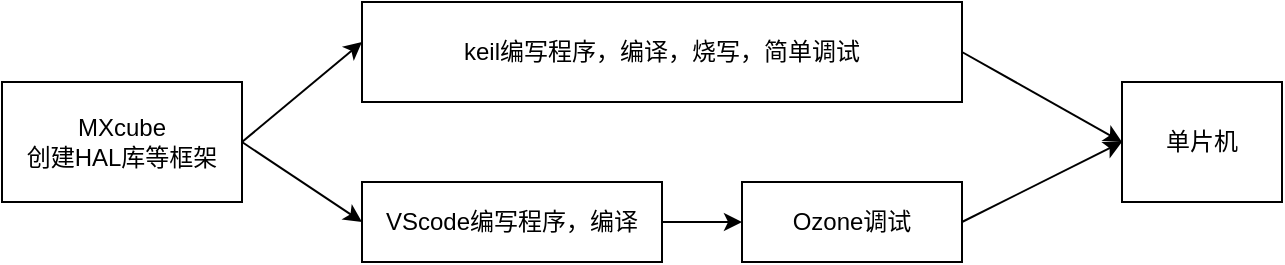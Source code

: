 <mxfile>
    <diagram id="CnK6hegkxhs_0blS11hd" name="第 1 页">
        <mxGraphModel dx="917" dy="520" grid="1" gridSize="10" guides="1" tooltips="1" connect="1" arrows="1" fold="1" page="1" pageScale="1" pageWidth="827" pageHeight="1169" math="0" shadow="0">
            <root>
                <mxCell id="0"/>
                <mxCell id="1" parent="0"/>
                <mxCell id="3" value="MXcube&lt;br&gt;创建HAL库等框架" style="rounded=0;whiteSpace=wrap;html=1;" vertex="1" parent="1">
                    <mxGeometry x="60" y="220" width="120" height="60" as="geometry"/>
                </mxCell>
                <mxCell id="5" value="" style="endArrow=classic;html=1;exitX=1;exitY=0.5;exitDx=0;exitDy=0;" edge="1" parent="1" source="3">
                    <mxGeometry width="50" height="50" relative="1" as="geometry">
                        <mxPoint x="390" y="280" as="sourcePoint"/>
                        <mxPoint x="240" y="200" as="targetPoint"/>
                    </mxGeometry>
                </mxCell>
                <mxCell id="6" value="" style="endArrow=classic;html=1;exitX=1;exitY=0.5;exitDx=0;exitDy=0;" edge="1" parent="1" source="3">
                    <mxGeometry width="50" height="50" relative="1" as="geometry">
                        <mxPoint x="390" y="280" as="sourcePoint"/>
                        <mxPoint x="240" y="290" as="targetPoint"/>
                    </mxGeometry>
                </mxCell>
                <mxCell id="7" value="keil编写程序，编译，烧写，简单调试" style="rounded=0;whiteSpace=wrap;html=1;" vertex="1" parent="1">
                    <mxGeometry x="240" y="180" width="300" height="50" as="geometry"/>
                </mxCell>
                <mxCell id="8" value="VScode编写程序，编译" style="rounded=0;whiteSpace=wrap;html=1;" vertex="1" parent="1">
                    <mxGeometry x="240" y="270" width="150" height="40" as="geometry"/>
                </mxCell>
                <mxCell id="9" value="" style="endArrow=classic;html=1;exitX=1;exitY=0.5;exitDx=0;exitDy=0;" edge="1" parent="1" source="8">
                    <mxGeometry width="50" height="50" relative="1" as="geometry">
                        <mxPoint x="390" y="260" as="sourcePoint"/>
                        <mxPoint x="430" y="290" as="targetPoint"/>
                        <Array as="points">
                            <mxPoint x="430" y="290"/>
                        </Array>
                    </mxGeometry>
                </mxCell>
                <mxCell id="10" value="Ozone调试" style="rounded=0;whiteSpace=wrap;html=1;" vertex="1" parent="1">
                    <mxGeometry x="430" y="270" width="110" height="40" as="geometry"/>
                </mxCell>
                <mxCell id="11" value="" style="endArrow=classic;html=1;exitX=1;exitY=0.5;exitDx=0;exitDy=0;" edge="1" parent="1" source="10">
                    <mxGeometry width="50" height="50" relative="1" as="geometry">
                        <mxPoint x="390" y="260" as="sourcePoint"/>
                        <mxPoint x="620" y="250" as="targetPoint"/>
                    </mxGeometry>
                </mxCell>
                <mxCell id="12" value="" style="endArrow=classic;html=1;exitX=1;exitY=0.5;exitDx=0;exitDy=0;" edge="1" parent="1" source="7">
                    <mxGeometry width="50" height="50" relative="1" as="geometry">
                        <mxPoint x="390" y="260" as="sourcePoint"/>
                        <mxPoint x="620" y="250" as="targetPoint"/>
                    </mxGeometry>
                </mxCell>
                <mxCell id="13" value="单片机" style="rounded=0;whiteSpace=wrap;html=1;" vertex="1" parent="1">
                    <mxGeometry x="620" y="220" width="80" height="60" as="geometry"/>
                </mxCell>
            </root>
        </mxGraphModel>
    </diagram>
</mxfile>